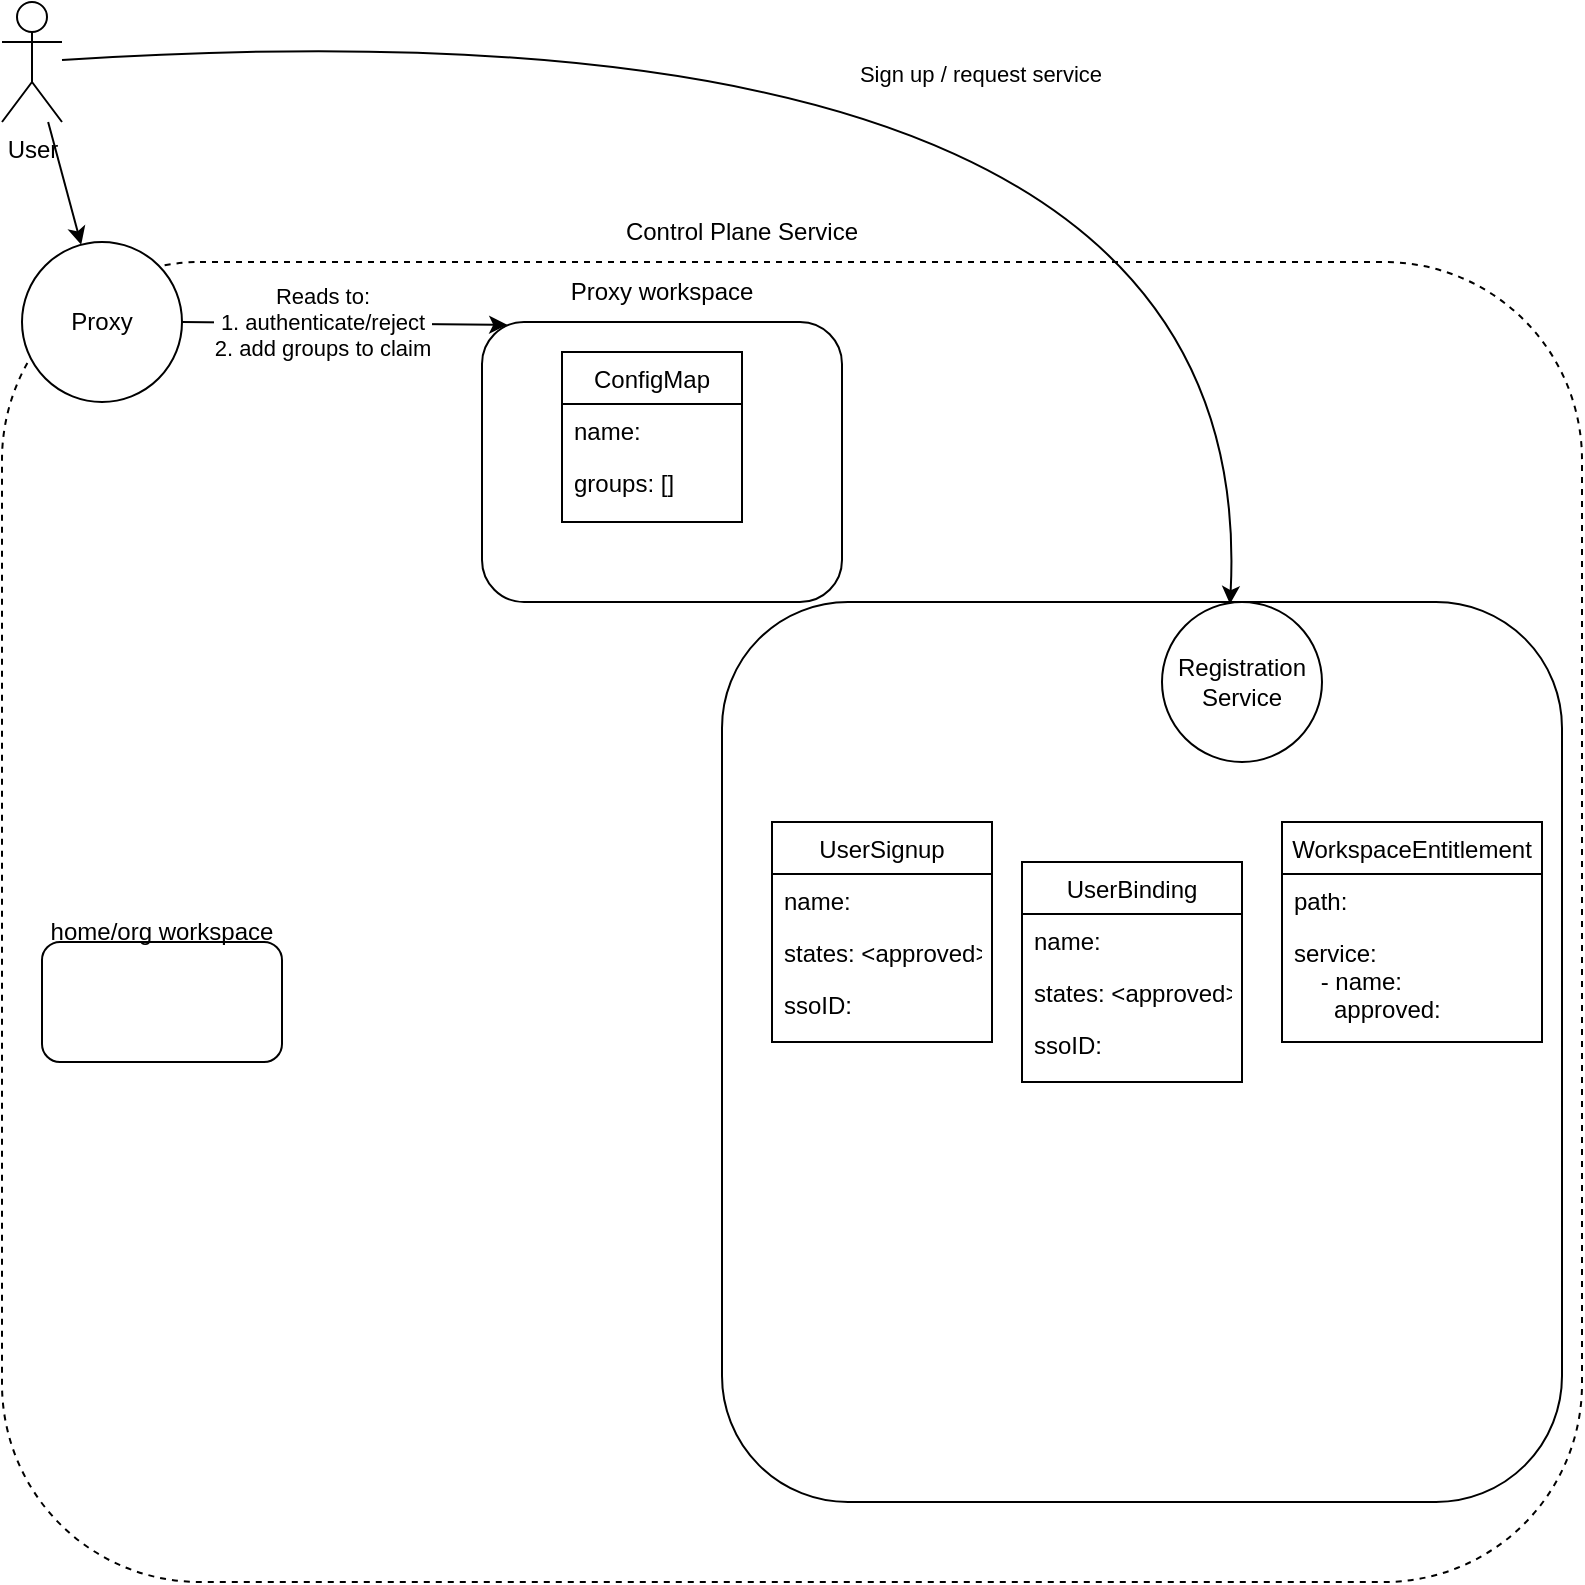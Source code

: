 <mxfile version="20.4.2" type="github">
  <diagram id="C5RBs43oDa-KdzZeNtuy" name="Page-1">
    <mxGraphModel dx="1493" dy="904" grid="1" gridSize="10" guides="1" tooltips="1" connect="1" arrows="1" fold="1" page="1" pageScale="1" pageWidth="827" pageHeight="1169" math="0" shadow="0">
      <root>
        <mxCell id="WIyWlLk6GJQsqaUBKTNV-0" />
        <mxCell id="WIyWlLk6GJQsqaUBKTNV-1" parent="WIyWlLk6GJQsqaUBKTNV-0" />
        <mxCell id="nUcr9AifzGZqBUD8dzVP-1" value="" style="rounded=1;whiteSpace=wrap;html=1;dashed=1;fillColor=none;" vertex="1" parent="WIyWlLk6GJQsqaUBKTNV-1">
          <mxGeometry x="20" y="130" width="790" height="660" as="geometry" />
        </mxCell>
        <mxCell id="nUcr9AifzGZqBUD8dzVP-2" value="Proxy" style="ellipse;whiteSpace=wrap;html=1;" vertex="1" parent="WIyWlLk6GJQsqaUBKTNV-1">
          <mxGeometry x="30" y="120" width="80" height="80" as="geometry" />
        </mxCell>
        <mxCell id="nUcr9AifzGZqBUD8dzVP-3" value="Control Plane Service" style="text;html=1;strokeColor=none;fillColor=none;align=center;verticalAlign=middle;whiteSpace=wrap;rounded=0;dashed=1;" vertex="1" parent="WIyWlLk6GJQsqaUBKTNV-1">
          <mxGeometry x="330" y="100" width="120" height="30" as="geometry" />
        </mxCell>
        <mxCell id="nUcr9AifzGZqBUD8dzVP-12" value="" style="rounded=1;whiteSpace=wrap;html=1;fillColor=none;" vertex="1" parent="WIyWlLk6GJQsqaUBKTNV-1">
          <mxGeometry x="260" y="160" width="180" height="140" as="geometry" />
        </mxCell>
        <mxCell id="nUcr9AifzGZqBUD8dzVP-13" value="" style="endArrow=classic;html=1;rounded=0;" edge="1" parent="WIyWlLk6GJQsqaUBKTNV-1" source="nUcr9AifzGZqBUD8dzVP-18" target="nUcr9AifzGZqBUD8dzVP-2">
          <mxGeometry width="50" height="50" relative="1" as="geometry">
            <mxPoint y="660" as="sourcePoint" />
            <mxPoint x="430" y="630" as="targetPoint" />
          </mxGeometry>
        </mxCell>
        <mxCell id="nUcr9AifzGZqBUD8dzVP-14" value="&lt;div&gt;Reads to:&lt;br&gt;&lt;/div&gt;&lt;div&gt;1. authenticate/reject&lt;br&gt;&lt;/div&gt;&lt;div&gt;2. add groups to claim&lt;/div&gt;" style="curved=1;endArrow=classic;html=1;rounded=0;exitX=1;exitY=0.5;exitDx=0;exitDy=0;entryX=0.07;entryY=0.01;entryDx=0;entryDy=0;entryPerimeter=0;" edge="1" parent="WIyWlLk6GJQsqaUBKTNV-1" source="nUcr9AifzGZqBUD8dzVP-2" target="nUcr9AifzGZqBUD8dzVP-12">
          <mxGeometry x="-0.139" y="1" width="50" height="50" relative="1" as="geometry">
            <mxPoint x="450" y="680" as="sourcePoint" />
            <mxPoint x="90" y="490" as="targetPoint" />
            <Array as="points" />
            <mxPoint as="offset" />
          </mxGeometry>
        </mxCell>
        <mxCell id="nUcr9AifzGZqBUD8dzVP-15" value="Proxy workspace" style="text;html=1;strokeColor=none;fillColor=none;align=center;verticalAlign=middle;whiteSpace=wrap;rounded=0;" vertex="1" parent="WIyWlLk6GJQsqaUBKTNV-1">
          <mxGeometry x="295" y="130" width="110" height="30" as="geometry" />
        </mxCell>
        <mxCell id="nUcr9AifzGZqBUD8dzVP-16" value="" style="rounded=1;whiteSpace=wrap;html=1;fillColor=none;" vertex="1" parent="WIyWlLk6GJQsqaUBKTNV-1">
          <mxGeometry x="380" y="300" width="420" height="450" as="geometry" />
        </mxCell>
        <mxCell id="nUcr9AifzGZqBUD8dzVP-18" value="&lt;div&gt;User&lt;/div&gt;" style="shape=umlActor;verticalLabelPosition=bottom;verticalAlign=top;html=1;outlineConnect=0;fillColor=none;" vertex="1" parent="WIyWlLk6GJQsqaUBKTNV-1">
          <mxGeometry x="20" width="30" height="60" as="geometry" />
        </mxCell>
        <mxCell id="nUcr9AifzGZqBUD8dzVP-20" value="" style="rounded=1;whiteSpace=wrap;html=1;fillColor=none;" vertex="1" parent="WIyWlLk6GJQsqaUBKTNV-1">
          <mxGeometry x="40" y="470" width="120" height="60" as="geometry" />
        </mxCell>
        <mxCell id="nUcr9AifzGZqBUD8dzVP-21" value="Registration Service" style="ellipse;whiteSpace=wrap;html=1;aspect=fixed;fillColor=none;" vertex="1" parent="WIyWlLk6GJQsqaUBKTNV-1">
          <mxGeometry x="600" y="300" width="80" height="80" as="geometry" />
        </mxCell>
        <mxCell id="nUcr9AifzGZqBUD8dzVP-22" value="Sign up / request service" style="curved=1;endArrow=classic;html=1;rounded=0;entryX=0.425;entryY=0.013;entryDx=0;entryDy=0;entryPerimeter=0;" edge="1" parent="WIyWlLk6GJQsqaUBKTNV-1" source="nUcr9AifzGZqBUD8dzVP-18" target="nUcr9AifzGZqBUD8dzVP-21">
          <mxGeometry x="0.004" y="-37" width="50" height="50" relative="1" as="geometry">
            <mxPoint x="360" y="420" as="sourcePoint" />
            <mxPoint x="410" y="370" as="targetPoint" />
            <Array as="points">
              <mxPoint x="650" y="-10" />
            </Array>
            <mxPoint as="offset" />
          </mxGeometry>
        </mxCell>
        <mxCell id="nUcr9AifzGZqBUD8dzVP-23" value="home/org workspace" style="text;html=1;strokeColor=none;fillColor=none;align=center;verticalAlign=middle;whiteSpace=wrap;rounded=0;" vertex="1" parent="WIyWlLk6GJQsqaUBKTNV-1">
          <mxGeometry x="40" y="450" width="120" height="30" as="geometry" />
        </mxCell>
        <mxCell id="nUcr9AifzGZqBUD8dzVP-24" value="ConfigMap" style="swimlane;fontStyle=0;align=center;verticalAlign=top;childLayout=stackLayout;horizontal=1;startSize=26;horizontalStack=0;resizeParent=1;resizeLast=0;collapsible=1;marginBottom=0;rounded=0;shadow=0;strokeWidth=1;" vertex="1" parent="WIyWlLk6GJQsqaUBKTNV-1">
          <mxGeometry x="300" y="175" width="90" height="85" as="geometry">
            <mxRectangle x="130" y="380" width="160" height="26" as="alternateBounds" />
          </mxGeometry>
        </mxCell>
        <mxCell id="nUcr9AifzGZqBUD8dzVP-25" value="name:    " style="text;align=left;verticalAlign=top;spacingLeft=4;spacingRight=4;overflow=hidden;rotatable=0;points=[[0,0.5],[1,0.5]];portConstraint=eastwest;" vertex="1" parent="nUcr9AifzGZqBUD8dzVP-24">
          <mxGeometry y="26" width="90" height="26" as="geometry" />
        </mxCell>
        <mxCell id="nUcr9AifzGZqBUD8dzVP-26" value="groups: []" style="text;align=left;verticalAlign=top;spacingLeft=4;spacingRight=4;overflow=hidden;rotatable=0;points=[[0,0.5],[1,0.5]];portConstraint=eastwest;rounded=0;shadow=0;html=0;" vertex="1" parent="nUcr9AifzGZqBUD8dzVP-24">
          <mxGeometry y="52" width="90" height="26" as="geometry" />
        </mxCell>
        <mxCell id="nUcr9AifzGZqBUD8dzVP-27" style="edgeStyle=orthogonalEdgeStyle;rounded=0;orthogonalLoop=1;jettySize=auto;html=1;exitX=1;exitY=0.5;exitDx=0;exitDy=0;" edge="1" parent="nUcr9AifzGZqBUD8dzVP-24" source="nUcr9AifzGZqBUD8dzVP-25" target="nUcr9AifzGZqBUD8dzVP-25">
          <mxGeometry relative="1" as="geometry" />
        </mxCell>
        <mxCell id="nUcr9AifzGZqBUD8dzVP-28" value="UserSignup" style="swimlane;fontStyle=0;align=center;verticalAlign=top;childLayout=stackLayout;horizontal=1;startSize=26;horizontalStack=0;resizeParent=1;resizeLast=0;collapsible=1;marginBottom=0;rounded=0;shadow=0;strokeWidth=1;" vertex="1" parent="WIyWlLk6GJQsqaUBKTNV-1">
          <mxGeometry x="405" y="410" width="110" height="110" as="geometry">
            <mxRectangle x="130" y="380" width="160" height="26" as="alternateBounds" />
          </mxGeometry>
        </mxCell>
        <mxCell id="nUcr9AifzGZqBUD8dzVP-29" value="name:    " style="text;align=left;verticalAlign=top;spacingLeft=4;spacingRight=4;overflow=hidden;rotatable=0;points=[[0,0.5],[1,0.5]];portConstraint=eastwest;" vertex="1" parent="nUcr9AifzGZqBUD8dzVP-28">
          <mxGeometry y="26" width="110" height="26" as="geometry" />
        </mxCell>
        <mxCell id="nUcr9AifzGZqBUD8dzVP-30" value="states: &lt;approved&gt;" style="text;align=left;verticalAlign=top;spacingLeft=4;spacingRight=4;overflow=hidden;rotatable=0;points=[[0,0.5],[1,0.5]];portConstraint=eastwest;rounded=0;shadow=0;html=0;" vertex="1" parent="nUcr9AifzGZqBUD8dzVP-28">
          <mxGeometry y="52" width="110" height="26" as="geometry" />
        </mxCell>
        <mxCell id="nUcr9AifzGZqBUD8dzVP-31" style="edgeStyle=orthogonalEdgeStyle;rounded=0;orthogonalLoop=1;jettySize=auto;html=1;exitX=1;exitY=0.5;exitDx=0;exitDy=0;" edge="1" parent="nUcr9AifzGZqBUD8dzVP-28" source="nUcr9AifzGZqBUD8dzVP-29" target="nUcr9AifzGZqBUD8dzVP-29">
          <mxGeometry relative="1" as="geometry" />
        </mxCell>
        <mxCell id="nUcr9AifzGZqBUD8dzVP-33" value="ssoID:" style="text;align=left;verticalAlign=top;spacingLeft=4;spacingRight=4;overflow=hidden;rotatable=0;points=[[0,0.5],[1,0.5]];portConstraint=eastwest;rounded=0;shadow=0;html=0;" vertex="1" parent="nUcr9AifzGZqBUD8dzVP-28">
          <mxGeometry y="78" width="110" height="26" as="geometry" />
        </mxCell>
        <mxCell id="nUcr9AifzGZqBUD8dzVP-48" value="WorkspaceEntitlement" style="swimlane;fontStyle=0;align=center;verticalAlign=top;childLayout=stackLayout;horizontal=1;startSize=26;horizontalStack=0;resizeParent=1;resizeLast=0;collapsible=1;marginBottom=0;rounded=0;shadow=0;strokeWidth=1;" vertex="1" parent="WIyWlLk6GJQsqaUBKTNV-1">
          <mxGeometry x="660" y="410" width="130" height="110" as="geometry">
            <mxRectangle x="640" y="290" width="160" height="26" as="alternateBounds" />
          </mxGeometry>
        </mxCell>
        <mxCell id="nUcr9AifzGZqBUD8dzVP-49" value="path:" style="text;align=left;verticalAlign=top;spacingLeft=4;spacingRight=4;overflow=hidden;rotatable=0;points=[[0,0.5],[1,0.5]];portConstraint=eastwest;" vertex="1" parent="nUcr9AifzGZqBUD8dzVP-48">
          <mxGeometry y="26" width="130" height="26" as="geometry" />
        </mxCell>
        <mxCell id="nUcr9AifzGZqBUD8dzVP-50" value="service:&#xa;    - name:&#xa;      approved:&#xa;" style="text;align=left;verticalAlign=top;spacingLeft=4;spacingRight=4;overflow=hidden;rotatable=0;points=[[0,0.5],[1,0.5]];portConstraint=eastwest;rounded=0;shadow=0;html=0;" vertex="1" parent="nUcr9AifzGZqBUD8dzVP-48">
          <mxGeometry y="52" width="130" height="58" as="geometry" />
        </mxCell>
        <mxCell id="nUcr9AifzGZqBUD8dzVP-51" style="edgeStyle=orthogonalEdgeStyle;rounded=0;orthogonalLoop=1;jettySize=auto;html=1;exitX=1;exitY=0.5;exitDx=0;exitDy=0;" edge="1" parent="nUcr9AifzGZqBUD8dzVP-48" source="nUcr9AifzGZqBUD8dzVP-49" target="nUcr9AifzGZqBUD8dzVP-49">
          <mxGeometry relative="1" as="geometry" />
        </mxCell>
        <mxCell id="nUcr9AifzGZqBUD8dzVP-53" value="UserBinding" style="swimlane;fontStyle=0;align=center;verticalAlign=top;childLayout=stackLayout;horizontal=1;startSize=26;horizontalStack=0;resizeParent=1;resizeLast=0;collapsible=1;marginBottom=0;rounded=0;shadow=0;strokeWidth=1;" vertex="1" parent="WIyWlLk6GJQsqaUBKTNV-1">
          <mxGeometry x="530" y="430" width="110" height="110" as="geometry">
            <mxRectangle x="130" y="380" width="160" height="26" as="alternateBounds" />
          </mxGeometry>
        </mxCell>
        <mxCell id="nUcr9AifzGZqBUD8dzVP-54" value="name:    " style="text;align=left;verticalAlign=top;spacingLeft=4;spacingRight=4;overflow=hidden;rotatable=0;points=[[0,0.5],[1,0.5]];portConstraint=eastwest;" vertex="1" parent="nUcr9AifzGZqBUD8dzVP-53">
          <mxGeometry y="26" width="110" height="26" as="geometry" />
        </mxCell>
        <mxCell id="nUcr9AifzGZqBUD8dzVP-55" value="states: &lt;approved&gt;" style="text;align=left;verticalAlign=top;spacingLeft=4;spacingRight=4;overflow=hidden;rotatable=0;points=[[0,0.5],[1,0.5]];portConstraint=eastwest;rounded=0;shadow=0;html=0;" vertex="1" parent="nUcr9AifzGZqBUD8dzVP-53">
          <mxGeometry y="52" width="110" height="26" as="geometry" />
        </mxCell>
        <mxCell id="nUcr9AifzGZqBUD8dzVP-56" style="edgeStyle=orthogonalEdgeStyle;rounded=0;orthogonalLoop=1;jettySize=auto;html=1;exitX=1;exitY=0.5;exitDx=0;exitDy=0;" edge="1" parent="nUcr9AifzGZqBUD8dzVP-53" source="nUcr9AifzGZqBUD8dzVP-54" target="nUcr9AifzGZqBUD8dzVP-54">
          <mxGeometry relative="1" as="geometry" />
        </mxCell>
        <mxCell id="nUcr9AifzGZqBUD8dzVP-57" value="ssoID:" style="text;align=left;verticalAlign=top;spacingLeft=4;spacingRight=4;overflow=hidden;rotatable=0;points=[[0,0.5],[1,0.5]];portConstraint=eastwest;rounded=0;shadow=0;html=0;" vertex="1" parent="nUcr9AifzGZqBUD8dzVP-53">
          <mxGeometry y="78" width="110" height="26" as="geometry" />
        </mxCell>
      </root>
    </mxGraphModel>
  </diagram>
</mxfile>
